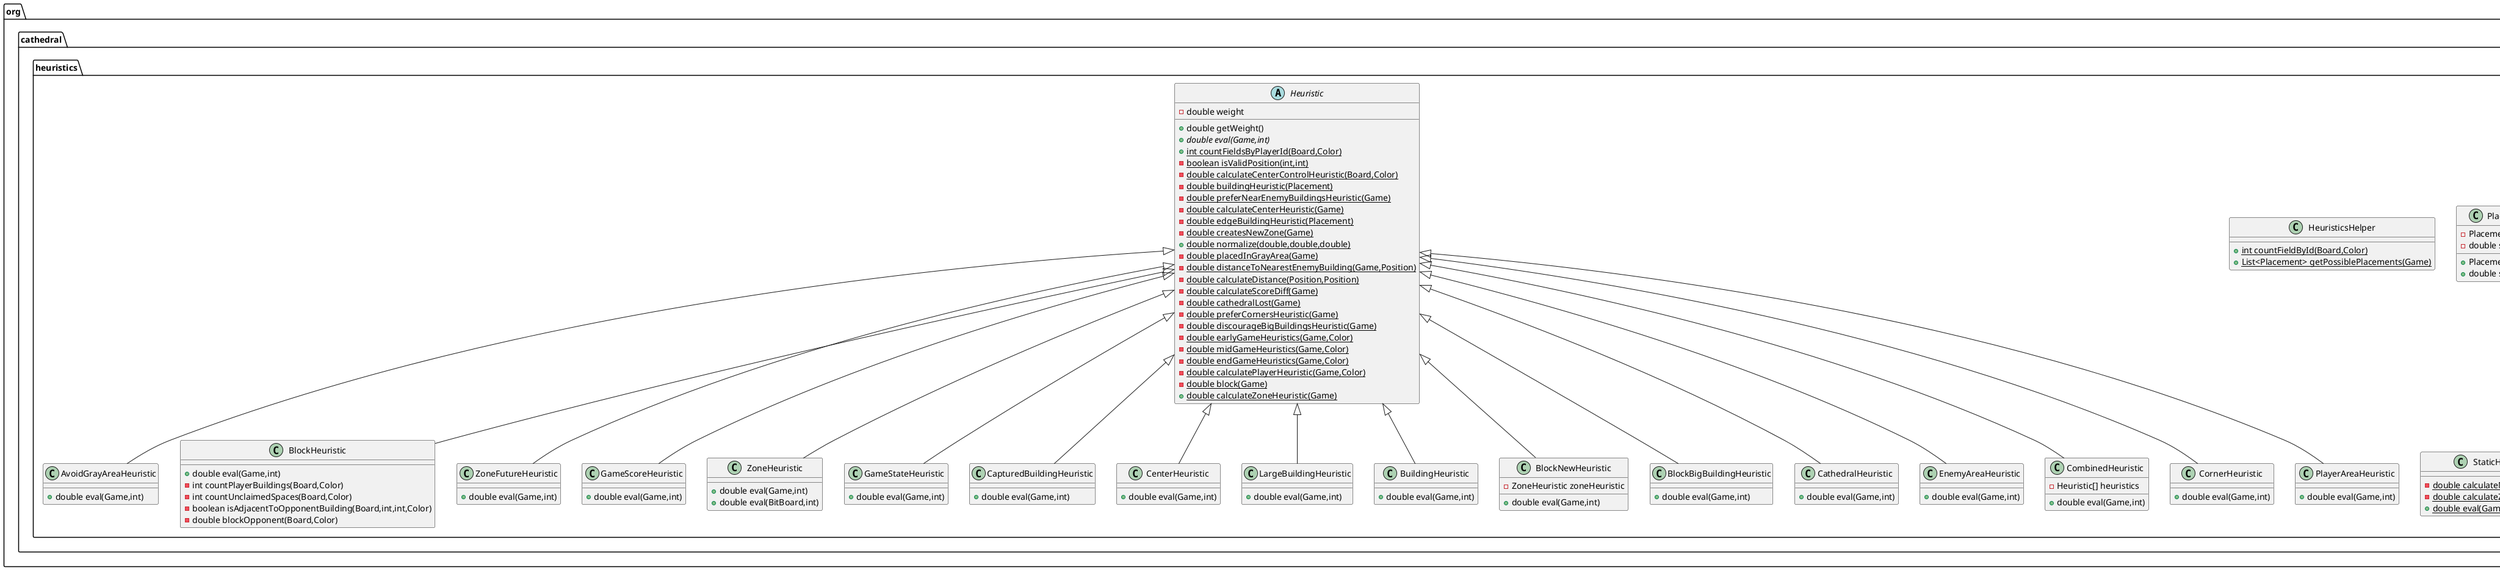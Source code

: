 @startuml
class org.cathedral.heuristics.AvoidGrayAreaHeuristic {
+ double eval(Game,int)
}
class org.cathedral.heuristics.BlockHeuristic {
+ double eval(Game,int)
- int countPlayerBuildings(Board,Color)
- int countUnclaimedSpaces(Board,Color)
- boolean isAdjacentToOpponentBuilding(Board,int,int,Color)
- double blockOpponent(Board,Color)
}
class org.cathedral.heuristics.HeuristicsHelper {
+ {static} int countFieldById(Board,Color)
+ {static} List<Placement> getPossiblePlacements(Game)
}
class org.cathedral.heuristics.ZoneFutureHeuristic {
+ double eval(Game,int)
}
class org.cathedral.heuristics.GameScoreHeuristic {
+ double eval(Game,int)
}
class org.cathedral.heuristics.ZoneHeuristic {
+ double eval(Game,int)
+ double eval(BitBoard,int)
}
class org.cathedral.heuristics.GameStateHeuristic {
+ double eval(Game,int)
}
class org.cathedral.heuristics.CapturedBuildingHeuristic {
+ double eval(Game,int)
}
class org.cathedral.heuristics.CenterHeuristic {
+ double eval(Game,int)
}
class org.cathedral.heuristics.LargeBuildingHeuristic {
+ double eval(Game,int)
}
class org.cathedral.heuristics.BuildingHeuristic {
+ double eval(Game,int)
}
class org.cathedral.heuristics.PlacementScore {
- Placement placement
- double score
+ Placement placement()
+ double score()
}
class org.cathedral.heuristics.BlockNewHeuristic {
- ZoneHeuristic zoneHeuristic
+ double eval(Game,int)
}
class org.cathedral.heuristics.BlockBigBuildingHeuristic {
+ double eval(Game,int)
}
class org.cathedral.heuristics.CathedralHeuristic {
+ double eval(Game,int)
}
class org.cathedral.heuristics.EnemyAreaHeuristic {
+ double eval(Game,int)
}
class org.cathedral.heuristics.CombinedHeuristic {
- Heuristic[] heuristics
+ double eval(Game,int)
}
abstract class org.cathedral.heuristics.Heuristic {
- double weight
+ double getWeight()
+ {abstract}double eval(Game,int)
+ {static} int countFieldsByPlayerId(Board,Color)
- {static} boolean isValidPosition(int,int)
- {static} double calculateCenterControlHeuristic(Board,Color)
- {static} double buildingHeuristic(Placement)
- {static} double preferNearEnemyBuildingsHeuristic(Game)
- {static} double calculateCenterHeuristic(Game)
- {static} double edgeBuildingHeuristic(Placement)
- {static} double createsNewZone(Game)
+ {static} double normalize(double,double,double)
- {static} double placedInGrayArea(Game)
- {static} double distanceToNearestEnemyBuilding(Game,Position)
- {static} double calculateDistance(Position,Position)
- {static} double calculateScoreDiff(Game)
- {static} double cathedralLost(Game)
- {static} double preferCornersHeuristic(Game)
- {static} double discourageBigBuildingsHeuristic(Game)
- {static} double earlyGameHeuristics(Game,Color)
- {static} double midGameHeuristics(Game,Color)
- {static} double endGameHeuristics(Game,Color)
- {static} double calculatePlayerHeuristic(Game,Color)
- {static} double block(Game)
+ {static} double calculateZoneHeuristic(Game)
}
class org.cathedral.heuristics.CornerHeuristic {
+ double eval(Game,int)
}
class org.cathedral.heuristics.PlayerAreaHeuristic {
+ double eval(Game,int)
}
class org.cathedral.heuristics.StaticHeuristic {
- {static} double calculateMaterial(Game)
- {static} double calculateZone(Game)
+ {static} double eval(Game)
}


org.cathedral.heuristics.Heuristic <|-- org.cathedral.heuristics.AvoidGrayAreaHeuristic
org.cathedral.heuristics.Heuristic <|-- org.cathedral.heuristics.BlockHeuristic
org.cathedral.heuristics.Heuristic <|-- org.cathedral.heuristics.ZoneFutureHeuristic
org.cathedral.heuristics.Heuristic <|-- org.cathedral.heuristics.GameScoreHeuristic
org.cathedral.heuristics.Heuristic <|-- org.cathedral.heuristics.ZoneHeuristic
org.cathedral.heuristics.Heuristic <|-- org.cathedral.heuristics.GameStateHeuristic
org.cathedral.heuristics.Heuristic <|-- org.cathedral.heuristics.CapturedBuildingHeuristic
org.cathedral.heuristics.Heuristic <|-- org.cathedral.heuristics.CenterHeuristic
org.cathedral.heuristics.Heuristic <|-- org.cathedral.heuristics.LargeBuildingHeuristic
org.cathedral.heuristics.Heuristic <|-- org.cathedral.heuristics.BuildingHeuristic
org.cathedral.heuristics.Heuristic <|-- org.cathedral.heuristics.BlockNewHeuristic
org.cathedral.heuristics.Heuristic <|-- org.cathedral.heuristics.BlockBigBuildingHeuristic
org.cathedral.heuristics.Heuristic <|-- org.cathedral.heuristics.CathedralHeuristic
org.cathedral.heuristics.Heuristic <|-- org.cathedral.heuristics.EnemyAreaHeuristic
org.cathedral.heuristics.Heuristic <|-- org.cathedral.heuristics.CombinedHeuristic
org.cathedral.heuristics.Heuristic <|-- org.cathedral.heuristics.CornerHeuristic
org.cathedral.heuristics.Heuristic <|-- org.cathedral.heuristics.PlayerAreaHeuristic
@enduml